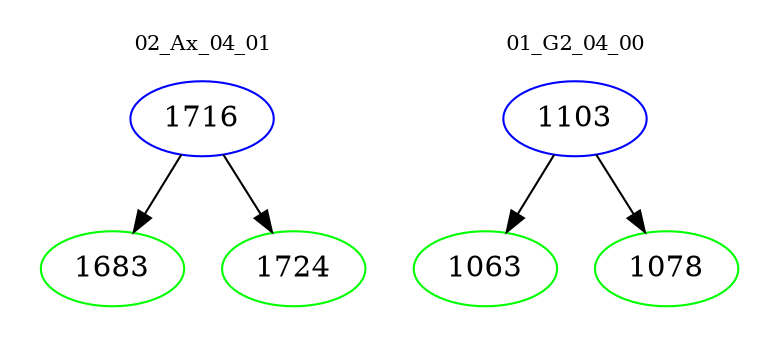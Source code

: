 digraph{
subgraph cluster_0 {
color = white
label = "02_Ax_04_01";
fontsize=10;
T0_1716 [label="1716", color="blue"]
T0_1716 -> T0_1683 [color="black"]
T0_1683 [label="1683", color="green"]
T0_1716 -> T0_1724 [color="black"]
T0_1724 [label="1724", color="green"]
}
subgraph cluster_1 {
color = white
label = "01_G2_04_00";
fontsize=10;
T1_1103 [label="1103", color="blue"]
T1_1103 -> T1_1063 [color="black"]
T1_1063 [label="1063", color="green"]
T1_1103 -> T1_1078 [color="black"]
T1_1078 [label="1078", color="green"]
}
}
